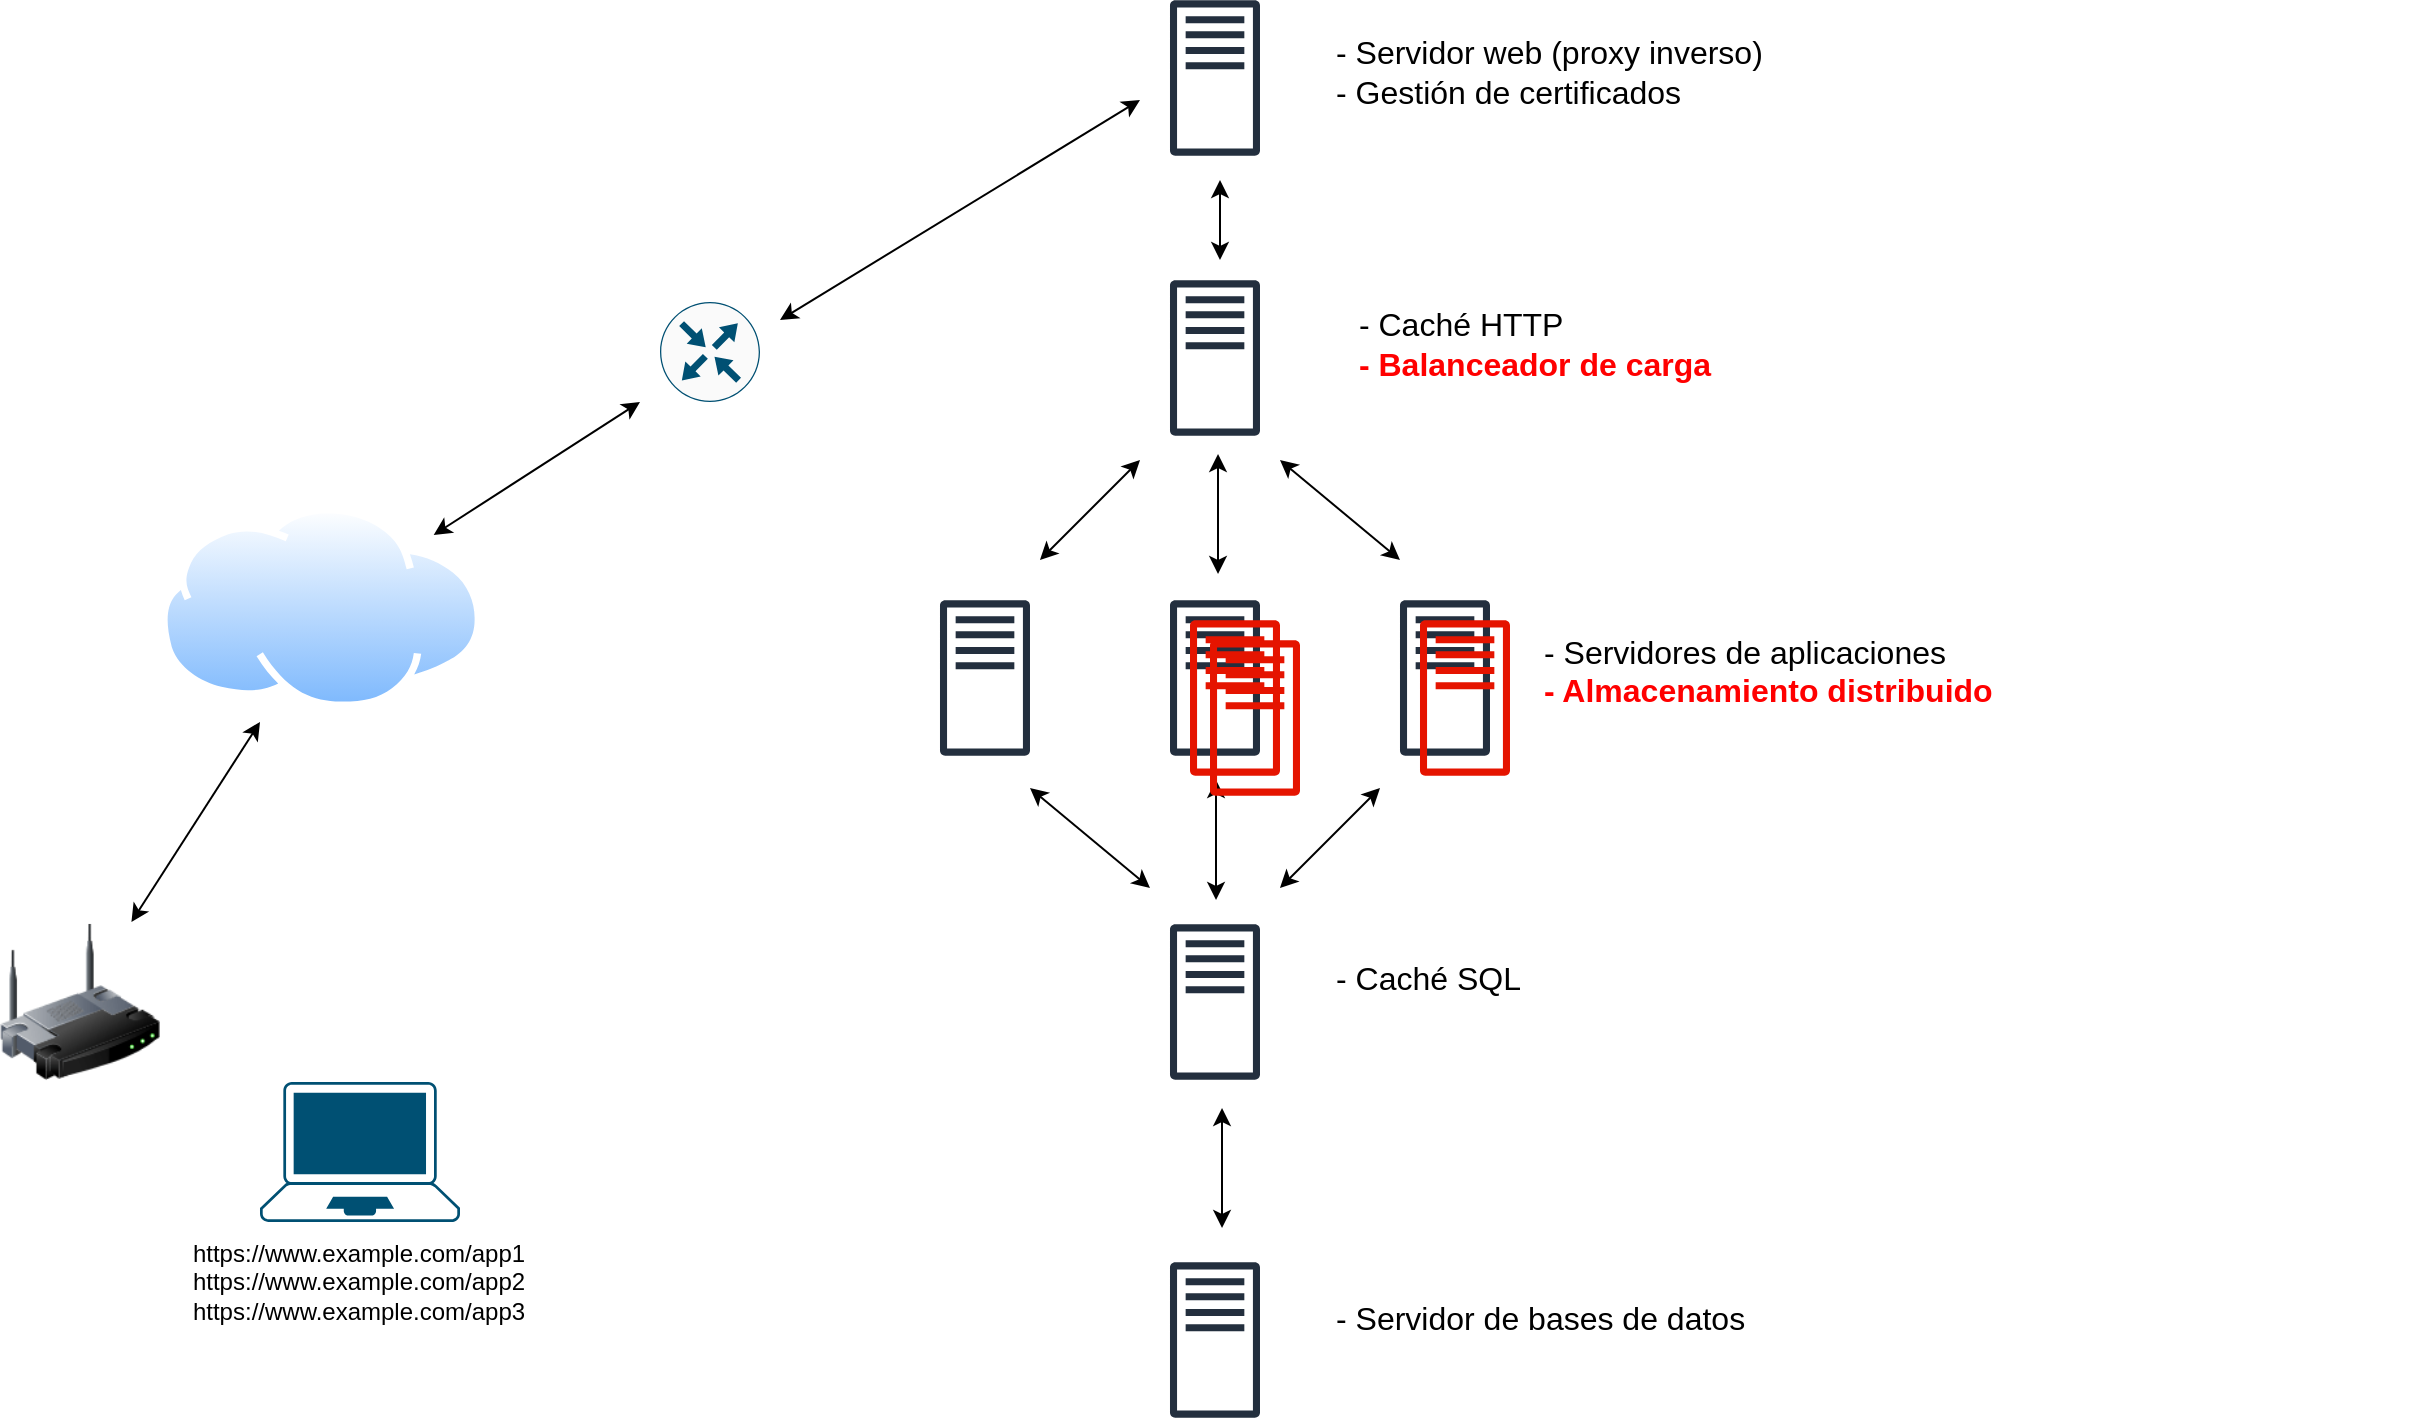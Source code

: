 <mxfile version="14.4.8" type="device"><diagram id="_iw5FYlWE8W93IZhSCup" name="Page-1"><mxGraphModel dx="1646" dy="1011" grid="0" gridSize="10" guides="1" tooltips="1" connect="1" arrows="1" fold="1" page="1" pageScale="1" pageWidth="1169" pageHeight="827" math="0" shadow="0"><root><mxCell id="0"/><mxCell id="1" parent="0"/><mxCell id="tMcyOFPm4zsBHrR0b8Am-1" value="" style="aspect=fixed;perimeter=ellipsePerimeter;html=1;align=center;shadow=0;dashed=0;spacingTop=3;image;image=img/lib/active_directory/internet_cloud.svg;" parent="1" vertex="1"><mxGeometry x="130" y="273" width="161.11" height="101.5" as="geometry"/></mxCell><mxCell id="tMcyOFPm4zsBHrR0b8Am-2" value="" style="points=[[0.13,0.02,0],[0.5,0,0],[0.87,0.02,0],[0.885,0.4,0],[0.985,0.985,0],[0.5,1,0],[0.015,0.985,0],[0.115,0.4,0]];verticalLabelPosition=bottom;html=1;verticalAlign=top;aspect=fixed;align=center;pointerEvents=1;shape=mxgraph.cisco19.laptop;fillColor=#005073;strokeColor=none;" parent="1" vertex="1"><mxGeometry x="179.995" y="561" width="100" height="70" as="geometry"/></mxCell><mxCell id="tMcyOFPm4zsBHrR0b8Am-3" value="" style="outlineConnect=0;fontColor=#232F3E;gradientColor=none;fillColor=#232F3E;strokeColor=none;dashed=0;verticalLabelPosition=bottom;verticalAlign=top;align=center;html=1;fontSize=12;fontStyle=0;aspect=fixed;pointerEvents=1;shape=mxgraph.aws4.traditional_server;" parent="1" vertex="1"><mxGeometry x="634.995" y="20" width="45" height="78" as="geometry"/></mxCell><mxCell id="tMcyOFPm4zsBHrR0b8Am-4" value="" style="endArrow=classic;startArrow=classic;html=1;" parent="1" source="tMcyOFPm4zsBHrR0b8Am-9" edge="1"><mxGeometry width="50" height="50" relative="1" as="geometry"><mxPoint x="180" y="451" as="sourcePoint"/><mxPoint x="180" y="381" as="targetPoint"/></mxGeometry></mxCell><mxCell id="tMcyOFPm4zsBHrR0b8Am-6" value="" style="endArrow=classic;startArrow=classic;html=1;" parent="1" source="tMcyOFPm4zsBHrR0b8Am-1" edge="1"><mxGeometry width="50" height="50" relative="1" as="geometry"><mxPoint x="279.99" y="273" as="sourcePoint"/><mxPoint x="370" y="221" as="targetPoint"/></mxGeometry></mxCell><mxCell id="tMcyOFPm4zsBHrR0b8Am-7" value="&lt;div&gt;https://www.example.com/app1&lt;/div&gt;&lt;div&gt;https://www.example.com/app2&lt;/div&gt;&lt;div&gt;https://www.example.com/app3&lt;br&gt;&lt;/div&gt;" style="text;html=1;resizable=0;autosize=1;align=center;verticalAlign=middle;points=[];fillColor=none;strokeColor=none;rounded=0;" parent="1" vertex="1"><mxGeometry x="124" y="636" width="210" height="50" as="geometry"/></mxCell><mxCell id="tMcyOFPm4zsBHrR0b8Am-8" value="" style="points=[[0.5,0,0],[1,0.5,0],[0.5,1,0],[0,0.5,0],[0.145,0.145,0],[0.856,0.145,0],[0.855,0.856,0],[0.145,0.855,0]];verticalLabelPosition=bottom;html=1;verticalAlign=top;aspect=fixed;align=center;pointerEvents=1;shape=mxgraph.cisco19.rect;prIcon=router;fillColor=#FAFAFA;strokeColor=#005073;" parent="1" vertex="1"><mxGeometry x="380" y="171" width="50" height="50" as="geometry"/></mxCell><mxCell id="tMcyOFPm4zsBHrR0b8Am-9" value="" style="image;html=1;image=img/lib/clip_art/networking/Wireless_Router_128x128.png" parent="1" vertex="1"><mxGeometry x="50" y="481" width="80" height="80" as="geometry"/></mxCell><mxCell id="tMcyOFPm4zsBHrR0b8Am-16" value="" style="endArrow=classic;startArrow=classic;html=1;" parent="1" edge="1"><mxGeometry width="50" height="50" relative="1" as="geometry"><mxPoint x="440" y="180" as="sourcePoint"/><mxPoint x="620" y="70" as="targetPoint"/></mxGeometry></mxCell><mxCell id="tMcyOFPm4zsBHrR0b8Am-17" value="&lt;div style=&quot;font-size: 16px&quot;&gt;&lt;font style=&quot;font-size: 16px&quot;&gt;- Servidor web (proxy inverso)&lt;br&gt;&lt;/font&gt;&lt;/div&gt;&lt;div style=&quot;font-size: 16px&quot;&gt;&lt;font style=&quot;font-size: 16px&quot;&gt;- Gestión de certificados&lt;br&gt;&lt;/font&gt;&lt;/div&gt;" style="text;html=1;resizable=0;autosize=1;align=left;verticalAlign=middle;points=[];fillColor=none;strokeColor=none;rounded=0;" parent="1" vertex="1"><mxGeometry x="716" y="41" width="260" height="30" as="geometry"/></mxCell><mxCell id="tMcyOFPm4zsBHrR0b8Am-20" value="" style="outlineConnect=0;fontColor=#232F3E;gradientColor=none;fillColor=#232F3E;strokeColor=none;dashed=0;verticalLabelPosition=bottom;verticalAlign=top;align=center;html=1;fontSize=12;fontStyle=0;aspect=fixed;pointerEvents=1;shape=mxgraph.aws4.traditional_server;" parent="1" vertex="1"><mxGeometry x="634.995" y="482" width="45" height="78" as="geometry"/></mxCell><mxCell id="tMcyOFPm4zsBHrR0b8Am-21" value="&lt;div style=&quot;font-size: 16px&quot;&gt;&lt;font style=&quot;font-size: 16px&quot;&gt;- Servidor de bases de datos&lt;/font&gt;&lt;/div&gt;" style="text;whiteSpace=wrap;html=1;" parent="1" vertex="1"><mxGeometry x="716" y="663" width="260" height="30" as="geometry"/></mxCell><mxCell id="tMcyOFPm4zsBHrR0b8Am-22" value="" style="endArrow=classic;startArrow=classic;html=1;" parent="1" edge="1"><mxGeometry width="50" height="50" relative="1" as="geometry"><mxPoint x="659.01" y="307" as="sourcePoint"/><mxPoint x="659.01" y="247" as="targetPoint"/></mxGeometry></mxCell><mxCell id="tMcyOFPm4zsBHrR0b8Am-23" value="" style="outlineConnect=0;fontColor=#232F3E;gradientColor=none;fillColor=#232F3E;strokeColor=none;dashed=0;verticalLabelPosition=bottom;verticalAlign=top;align=center;html=1;fontSize=12;fontStyle=0;aspect=fixed;pointerEvents=1;shape=mxgraph.aws4.traditional_server;" parent="1" vertex="1"><mxGeometry x="519.995" y="320" width="45" height="78" as="geometry"/></mxCell><mxCell id="tMcyOFPm4zsBHrR0b8Am-24" value="" style="outlineConnect=0;fontColor=#232F3E;gradientColor=none;fillColor=#232F3E;strokeColor=none;dashed=0;verticalLabelPosition=bottom;verticalAlign=top;align=center;html=1;fontSize=12;fontStyle=0;aspect=fixed;pointerEvents=1;shape=mxgraph.aws4.traditional_server;" parent="1" vertex="1"><mxGeometry x="635" y="320" width="45" height="78" as="geometry"/></mxCell><mxCell id="tMcyOFPm4zsBHrR0b8Am-25" value="" style="outlineConnect=0;fontColor=#232F3E;gradientColor=none;fillColor=#232F3E;strokeColor=none;dashed=0;verticalLabelPosition=bottom;verticalAlign=top;align=center;html=1;fontSize=12;fontStyle=0;aspect=fixed;pointerEvents=1;shape=mxgraph.aws4.traditional_server;" parent="1" vertex="1"><mxGeometry x="749.995" y="320" width="45" height="78" as="geometry"/></mxCell><mxCell id="tMcyOFPm4zsBHrR0b8Am-26" value="" style="endArrow=classic;startArrow=classic;html=1;" parent="1" edge="1"><mxGeometry width="50" height="50" relative="1" as="geometry"><mxPoint x="658.01" y="470" as="sourcePoint"/><mxPoint x="658.01" y="410" as="targetPoint"/></mxGeometry></mxCell><mxCell id="tMcyOFPm4zsBHrR0b8Am-27" value="" style="endArrow=classic;startArrow=classic;html=1;" parent="1" edge="1"><mxGeometry width="50" height="50" relative="1" as="geometry"><mxPoint x="570" y="300" as="sourcePoint"/><mxPoint x="620" y="250" as="targetPoint"/></mxGeometry></mxCell><mxCell id="tMcyOFPm4zsBHrR0b8Am-28" value="" style="endArrow=classic;startArrow=classic;html=1;" parent="1" edge="1"><mxGeometry width="50" height="50" relative="1" as="geometry"><mxPoint x="749.99" y="300" as="sourcePoint"/><mxPoint x="689.99" y="250" as="targetPoint"/></mxGeometry></mxCell><mxCell id="tMcyOFPm4zsBHrR0b8Am-29" value="&lt;div style=&quot;font-size: 16px&quot;&gt;&lt;font style=&quot;font-size: 16px&quot;&gt;- Servidores de aplicaciones&lt;/font&gt;&lt;/div&gt;&lt;div style=&quot;font-size: 16px&quot;&gt;&lt;font style=&quot;font-size: 16px&quot;&gt;&lt;b&gt;&lt;font color=&quot;#FF0000&quot;&gt;- Almacenamiento distribuido&lt;/font&gt;&lt;/b&gt;&lt;br&gt;&lt;/font&gt;&lt;/div&gt;" style="text;whiteSpace=wrap;html=1;" parent="1" vertex="1"><mxGeometry x="820" y="330" width="440" height="30" as="geometry"/></mxCell><mxCell id="tMcyOFPm4zsBHrR0b8Am-30" value="" style="endArrow=classic;startArrow=classic;html=1;" parent="1" edge="1"><mxGeometry width="50" height="50" relative="1" as="geometry"><mxPoint x="690" y="464" as="sourcePoint"/><mxPoint x="740" y="414" as="targetPoint"/></mxGeometry></mxCell><mxCell id="tMcyOFPm4zsBHrR0b8Am-31" value="" style="endArrow=classic;startArrow=classic;html=1;" parent="1" edge="1"><mxGeometry width="50" height="50" relative="1" as="geometry"><mxPoint x="625.0" y="464" as="sourcePoint"/><mxPoint x="565.0" y="414" as="targetPoint"/></mxGeometry></mxCell><mxCell id="tMcyOFPm4zsBHrR0b8Am-32" value="" style="outlineConnect=0;fontColor=#232F3E;gradientColor=none;fillColor=#232F3E;strokeColor=none;dashed=0;verticalLabelPosition=bottom;verticalAlign=top;align=center;html=1;fontSize=12;fontStyle=0;aspect=fixed;pointerEvents=1;shape=mxgraph.aws4.traditional_server;" parent="1" vertex="1"><mxGeometry x="634.995" y="651" width="45" height="78" as="geometry"/></mxCell><mxCell id="tMcyOFPm4zsBHrR0b8Am-33" value="" style="endArrow=classic;startArrow=classic;html=1;" parent="1" edge="1"><mxGeometry width="50" height="50" relative="1" as="geometry"><mxPoint x="661.01" y="634" as="sourcePoint"/><mxPoint x="661.01" y="574" as="targetPoint"/></mxGeometry></mxCell><mxCell id="tMcyOFPm4zsBHrR0b8Am-34" value="&lt;div style=&quot;font-size: 16px&quot;&gt;&lt;font style=&quot;font-size: 16px&quot;&gt;- Caché SQL&lt;br&gt;&lt;/font&gt;&lt;/div&gt;" style="text;whiteSpace=wrap;html=1;" parent="1" vertex="1"><mxGeometry x="716" y="493" width="284" height="30" as="geometry"/></mxCell><mxCell id="bI0aTaAdKcym-7tk7_rQ-1" value="" style="outlineConnect=0;fontColor=#232F3E;gradientColor=none;fillColor=#232F3E;strokeColor=none;dashed=0;verticalLabelPosition=bottom;verticalAlign=top;align=center;html=1;fontSize=12;fontStyle=0;aspect=fixed;pointerEvents=1;shape=mxgraph.aws4.traditional_server;" parent="1" vertex="1"><mxGeometry x="634.995" y="160" width="45" height="78" as="geometry"/></mxCell><mxCell id="bI0aTaAdKcym-7tk7_rQ-2" value="" style="endArrow=classic;startArrow=classic;html=1;" parent="1" edge="1"><mxGeometry width="50" height="50" relative="1" as="geometry"><mxPoint x="660" y="150" as="sourcePoint"/><mxPoint x="660" y="110" as="targetPoint"/></mxGeometry></mxCell><mxCell id="bI0aTaAdKcym-7tk7_rQ-3" value="&lt;div align=&quot;left&quot;&gt;&lt;font style=&quot;font-size: 16px&quot;&gt;- Caché HTTP&lt;/font&gt;&lt;/div&gt;&lt;div align=&quot;left&quot;&gt;&lt;font style=&quot;font-size: 16px&quot;&gt;&lt;b&gt;&lt;font color=&quot;#FF0000&quot;&gt;- Balanceador de carga&lt;/font&gt;&lt;/b&gt;&lt;br&gt;&lt;/font&gt;&lt;/div&gt;" style="text;html=1;resizable=0;autosize=1;align=center;verticalAlign=middle;points=[];fillColor=none;strokeColor=none;rounded=0;" parent="1" vertex="1"><mxGeometry x="708" y="174" width="217" height="35" as="geometry"/></mxCell><mxCell id="bI0aTaAdKcym-7tk7_rQ-7" value="" style="outlineConnect=0;fontColor=#ffffff;fillColor=#e51400;strokeColor=#B20000;dashed=0;verticalLabelPosition=bottom;verticalAlign=top;align=center;html=1;fontSize=12;fontStyle=0;aspect=fixed;pointerEvents=1;shape=mxgraph.aws4.traditional_server;" parent="1" vertex="1"><mxGeometry x="645" y="330" width="45" height="78" as="geometry"/></mxCell><mxCell id="bI0aTaAdKcym-7tk7_rQ-8" value="" style="outlineConnect=0;fontColor=#ffffff;fillColor=#e51400;strokeColor=#B20000;dashed=0;verticalLabelPosition=bottom;verticalAlign=top;align=center;html=1;fontSize=12;fontStyle=0;aspect=fixed;pointerEvents=1;shape=mxgraph.aws4.traditional_server;" parent="1" vertex="1"><mxGeometry x="655" y="340" width="45" height="78" as="geometry"/></mxCell><mxCell id="bI0aTaAdKcym-7tk7_rQ-11" value="" style="outlineConnect=0;fontColor=#ffffff;fillColor=#e51400;strokeColor=#B20000;dashed=0;verticalLabelPosition=bottom;verticalAlign=top;align=center;html=1;fontSize=12;fontStyle=0;aspect=fixed;pointerEvents=1;shape=mxgraph.aws4.traditional_server;" parent="1" vertex="1"><mxGeometry x="759.995" y="330" width="45" height="78" as="geometry"/></mxCell></root></mxGraphModel></diagram></mxfile>